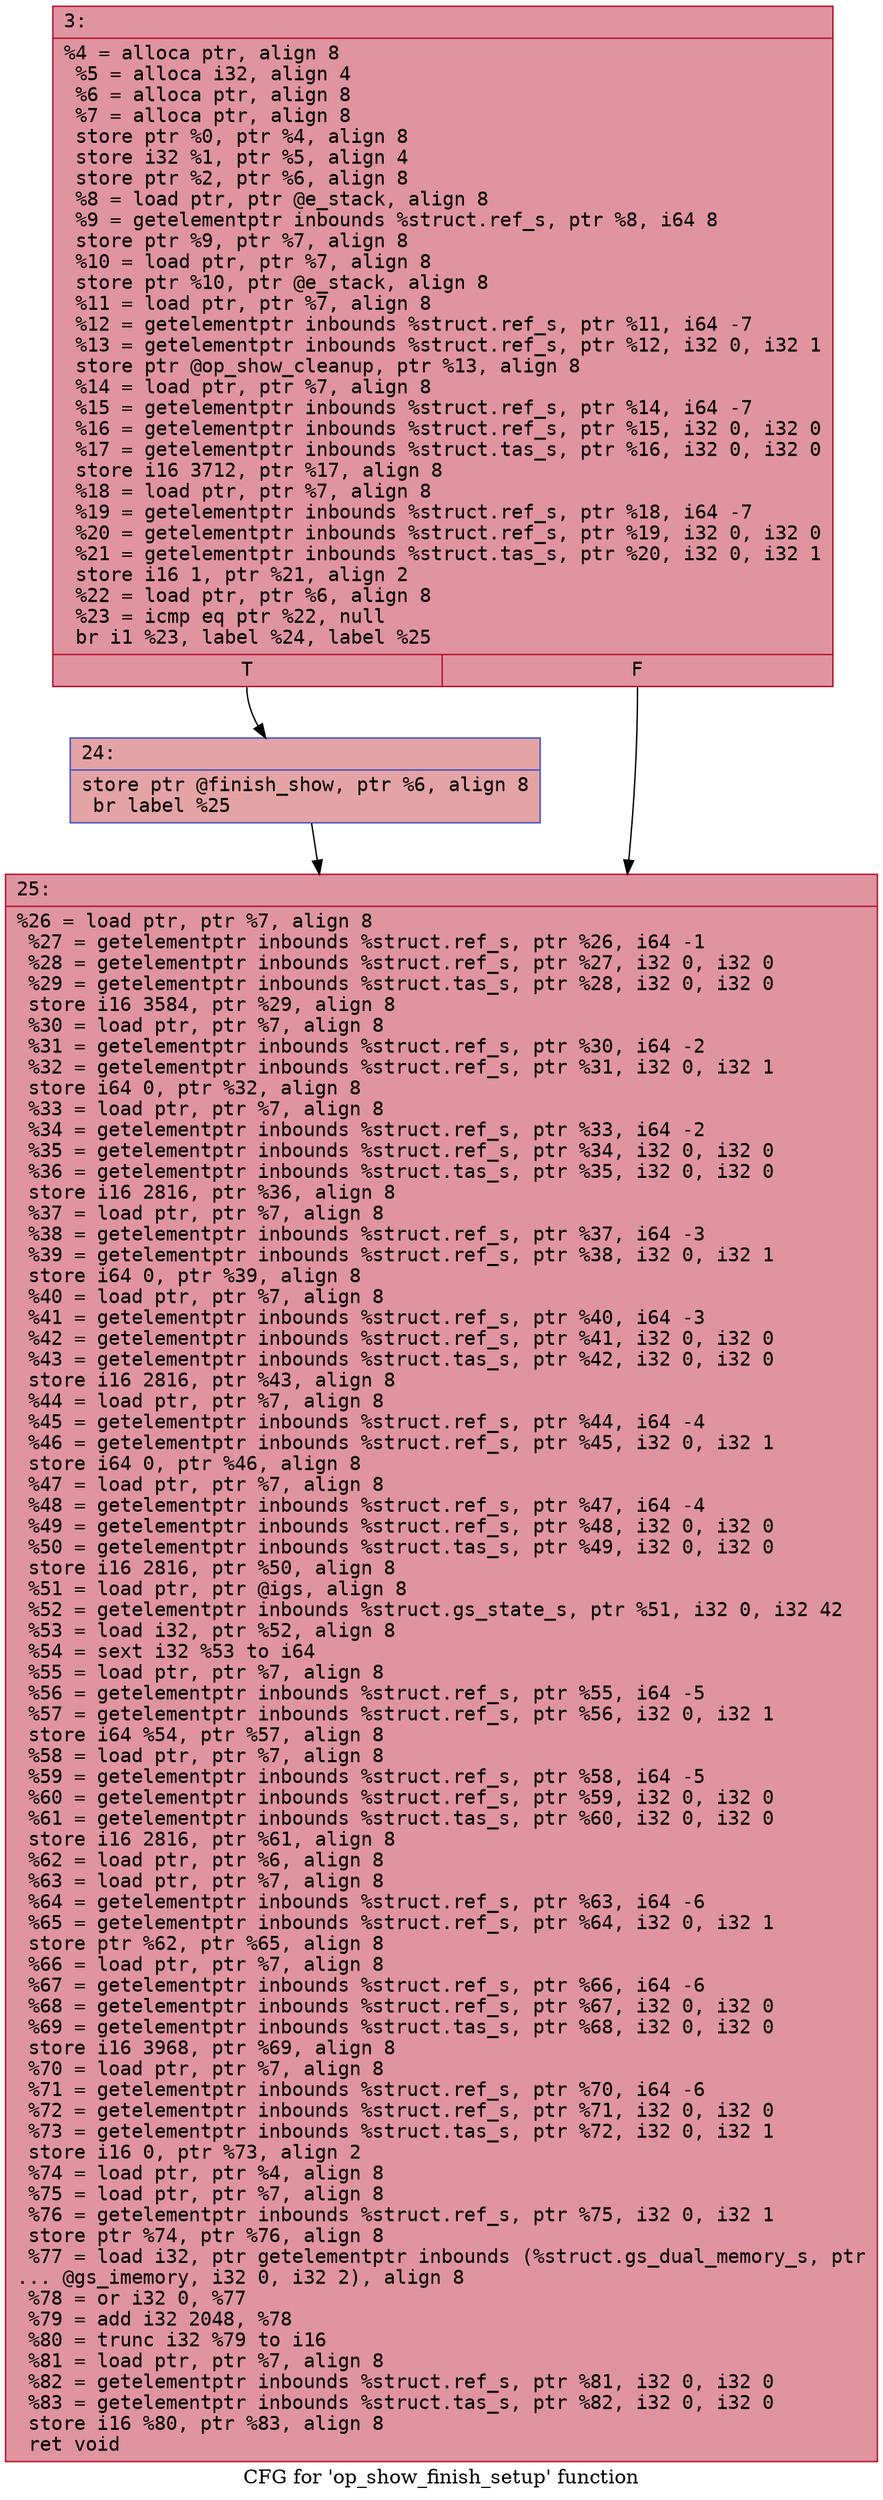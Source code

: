 digraph "CFG for 'op_show_finish_setup' function" {
	label="CFG for 'op_show_finish_setup' function";

	Node0x600003fb5310 [shape=record,color="#b70d28ff", style=filled, fillcolor="#b70d2870" fontname="Courier",label="{3:\l|  %4 = alloca ptr, align 8\l  %5 = alloca i32, align 4\l  %6 = alloca ptr, align 8\l  %7 = alloca ptr, align 8\l  store ptr %0, ptr %4, align 8\l  store i32 %1, ptr %5, align 4\l  store ptr %2, ptr %6, align 8\l  %8 = load ptr, ptr @e_stack, align 8\l  %9 = getelementptr inbounds %struct.ref_s, ptr %8, i64 8\l  store ptr %9, ptr %7, align 8\l  %10 = load ptr, ptr %7, align 8\l  store ptr %10, ptr @e_stack, align 8\l  %11 = load ptr, ptr %7, align 8\l  %12 = getelementptr inbounds %struct.ref_s, ptr %11, i64 -7\l  %13 = getelementptr inbounds %struct.ref_s, ptr %12, i32 0, i32 1\l  store ptr @op_show_cleanup, ptr %13, align 8\l  %14 = load ptr, ptr %7, align 8\l  %15 = getelementptr inbounds %struct.ref_s, ptr %14, i64 -7\l  %16 = getelementptr inbounds %struct.ref_s, ptr %15, i32 0, i32 0\l  %17 = getelementptr inbounds %struct.tas_s, ptr %16, i32 0, i32 0\l  store i16 3712, ptr %17, align 8\l  %18 = load ptr, ptr %7, align 8\l  %19 = getelementptr inbounds %struct.ref_s, ptr %18, i64 -7\l  %20 = getelementptr inbounds %struct.ref_s, ptr %19, i32 0, i32 0\l  %21 = getelementptr inbounds %struct.tas_s, ptr %20, i32 0, i32 1\l  store i16 1, ptr %21, align 2\l  %22 = load ptr, ptr %6, align 8\l  %23 = icmp eq ptr %22, null\l  br i1 %23, label %24, label %25\l|{<s0>T|<s1>F}}"];
	Node0x600003fb5310:s0 -> Node0x600003fb5360[tooltip="3 -> 24\nProbability 37.50%" ];
	Node0x600003fb5310:s1 -> Node0x600003fb53b0[tooltip="3 -> 25\nProbability 62.50%" ];
	Node0x600003fb5360 [shape=record,color="#3d50c3ff", style=filled, fillcolor="#c32e3170" fontname="Courier",label="{24:\l|  store ptr @finish_show, ptr %6, align 8\l  br label %25\l}"];
	Node0x600003fb5360 -> Node0x600003fb53b0[tooltip="24 -> 25\nProbability 100.00%" ];
	Node0x600003fb53b0 [shape=record,color="#b70d28ff", style=filled, fillcolor="#b70d2870" fontname="Courier",label="{25:\l|  %26 = load ptr, ptr %7, align 8\l  %27 = getelementptr inbounds %struct.ref_s, ptr %26, i64 -1\l  %28 = getelementptr inbounds %struct.ref_s, ptr %27, i32 0, i32 0\l  %29 = getelementptr inbounds %struct.tas_s, ptr %28, i32 0, i32 0\l  store i16 3584, ptr %29, align 8\l  %30 = load ptr, ptr %7, align 8\l  %31 = getelementptr inbounds %struct.ref_s, ptr %30, i64 -2\l  %32 = getelementptr inbounds %struct.ref_s, ptr %31, i32 0, i32 1\l  store i64 0, ptr %32, align 8\l  %33 = load ptr, ptr %7, align 8\l  %34 = getelementptr inbounds %struct.ref_s, ptr %33, i64 -2\l  %35 = getelementptr inbounds %struct.ref_s, ptr %34, i32 0, i32 0\l  %36 = getelementptr inbounds %struct.tas_s, ptr %35, i32 0, i32 0\l  store i16 2816, ptr %36, align 8\l  %37 = load ptr, ptr %7, align 8\l  %38 = getelementptr inbounds %struct.ref_s, ptr %37, i64 -3\l  %39 = getelementptr inbounds %struct.ref_s, ptr %38, i32 0, i32 1\l  store i64 0, ptr %39, align 8\l  %40 = load ptr, ptr %7, align 8\l  %41 = getelementptr inbounds %struct.ref_s, ptr %40, i64 -3\l  %42 = getelementptr inbounds %struct.ref_s, ptr %41, i32 0, i32 0\l  %43 = getelementptr inbounds %struct.tas_s, ptr %42, i32 0, i32 0\l  store i16 2816, ptr %43, align 8\l  %44 = load ptr, ptr %7, align 8\l  %45 = getelementptr inbounds %struct.ref_s, ptr %44, i64 -4\l  %46 = getelementptr inbounds %struct.ref_s, ptr %45, i32 0, i32 1\l  store i64 0, ptr %46, align 8\l  %47 = load ptr, ptr %7, align 8\l  %48 = getelementptr inbounds %struct.ref_s, ptr %47, i64 -4\l  %49 = getelementptr inbounds %struct.ref_s, ptr %48, i32 0, i32 0\l  %50 = getelementptr inbounds %struct.tas_s, ptr %49, i32 0, i32 0\l  store i16 2816, ptr %50, align 8\l  %51 = load ptr, ptr @igs, align 8\l  %52 = getelementptr inbounds %struct.gs_state_s, ptr %51, i32 0, i32 42\l  %53 = load i32, ptr %52, align 8\l  %54 = sext i32 %53 to i64\l  %55 = load ptr, ptr %7, align 8\l  %56 = getelementptr inbounds %struct.ref_s, ptr %55, i64 -5\l  %57 = getelementptr inbounds %struct.ref_s, ptr %56, i32 0, i32 1\l  store i64 %54, ptr %57, align 8\l  %58 = load ptr, ptr %7, align 8\l  %59 = getelementptr inbounds %struct.ref_s, ptr %58, i64 -5\l  %60 = getelementptr inbounds %struct.ref_s, ptr %59, i32 0, i32 0\l  %61 = getelementptr inbounds %struct.tas_s, ptr %60, i32 0, i32 0\l  store i16 2816, ptr %61, align 8\l  %62 = load ptr, ptr %6, align 8\l  %63 = load ptr, ptr %7, align 8\l  %64 = getelementptr inbounds %struct.ref_s, ptr %63, i64 -6\l  %65 = getelementptr inbounds %struct.ref_s, ptr %64, i32 0, i32 1\l  store ptr %62, ptr %65, align 8\l  %66 = load ptr, ptr %7, align 8\l  %67 = getelementptr inbounds %struct.ref_s, ptr %66, i64 -6\l  %68 = getelementptr inbounds %struct.ref_s, ptr %67, i32 0, i32 0\l  %69 = getelementptr inbounds %struct.tas_s, ptr %68, i32 0, i32 0\l  store i16 3968, ptr %69, align 8\l  %70 = load ptr, ptr %7, align 8\l  %71 = getelementptr inbounds %struct.ref_s, ptr %70, i64 -6\l  %72 = getelementptr inbounds %struct.ref_s, ptr %71, i32 0, i32 0\l  %73 = getelementptr inbounds %struct.tas_s, ptr %72, i32 0, i32 1\l  store i16 0, ptr %73, align 2\l  %74 = load ptr, ptr %4, align 8\l  %75 = load ptr, ptr %7, align 8\l  %76 = getelementptr inbounds %struct.ref_s, ptr %75, i32 0, i32 1\l  store ptr %74, ptr %76, align 8\l  %77 = load i32, ptr getelementptr inbounds (%struct.gs_dual_memory_s, ptr\l... @gs_imemory, i32 0, i32 2), align 8\l  %78 = or i32 0, %77\l  %79 = add i32 2048, %78\l  %80 = trunc i32 %79 to i16\l  %81 = load ptr, ptr %7, align 8\l  %82 = getelementptr inbounds %struct.ref_s, ptr %81, i32 0, i32 0\l  %83 = getelementptr inbounds %struct.tas_s, ptr %82, i32 0, i32 0\l  store i16 %80, ptr %83, align 8\l  ret void\l}"];
}
